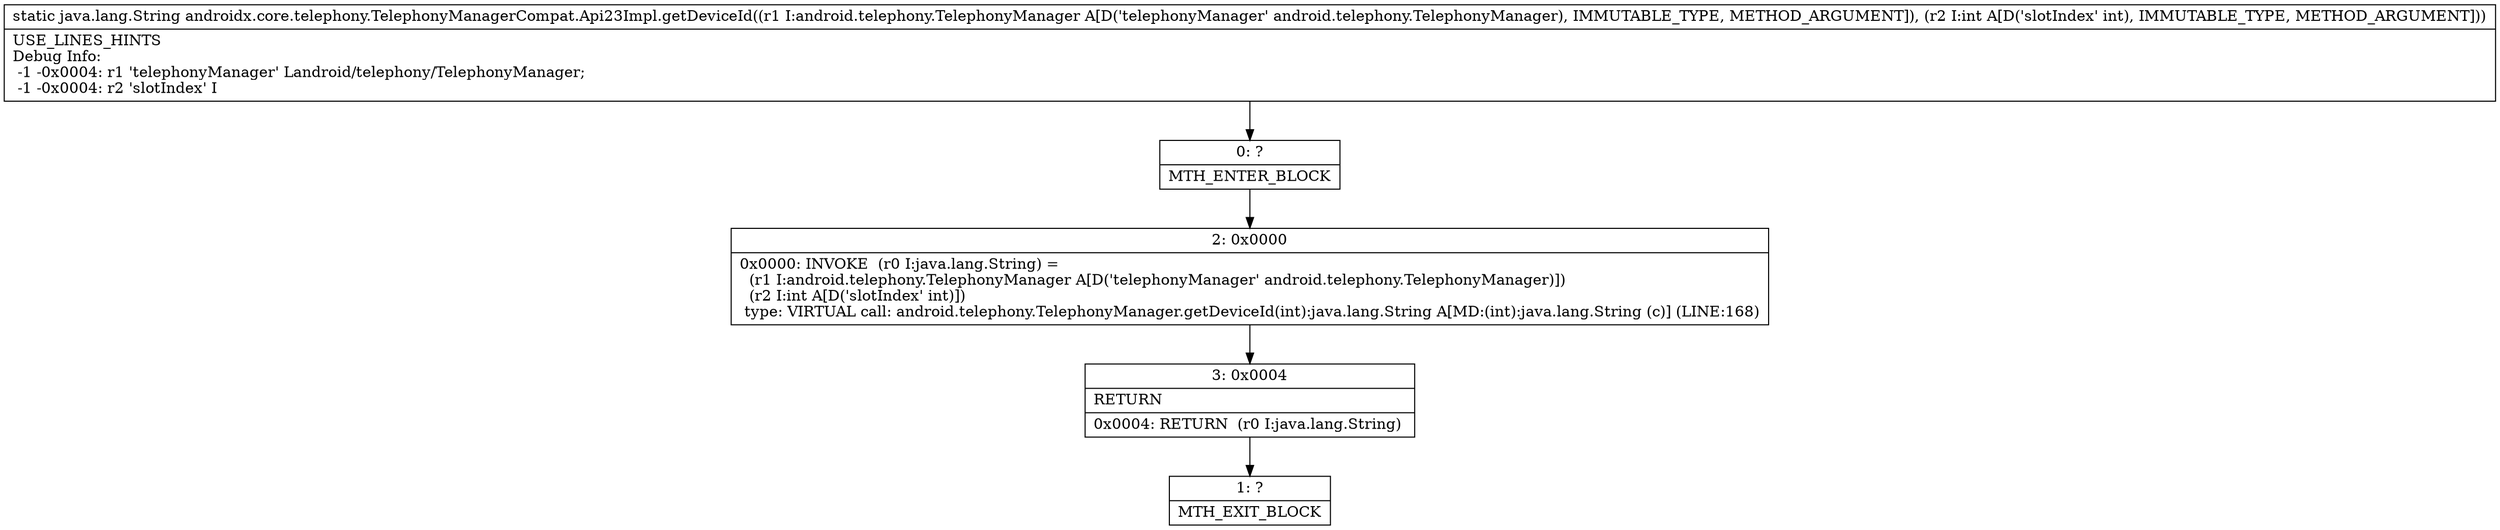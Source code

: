 digraph "CFG forandroidx.core.telephony.TelephonyManagerCompat.Api23Impl.getDeviceId(Landroid\/telephony\/TelephonyManager;I)Ljava\/lang\/String;" {
Node_0 [shape=record,label="{0\:\ ?|MTH_ENTER_BLOCK\l}"];
Node_2 [shape=record,label="{2\:\ 0x0000|0x0000: INVOKE  (r0 I:java.lang.String) = \l  (r1 I:android.telephony.TelephonyManager A[D('telephonyManager' android.telephony.TelephonyManager)])\l  (r2 I:int A[D('slotIndex' int)])\l type: VIRTUAL call: android.telephony.TelephonyManager.getDeviceId(int):java.lang.String A[MD:(int):java.lang.String (c)] (LINE:168)\l}"];
Node_3 [shape=record,label="{3\:\ 0x0004|RETURN\l|0x0004: RETURN  (r0 I:java.lang.String) \l}"];
Node_1 [shape=record,label="{1\:\ ?|MTH_EXIT_BLOCK\l}"];
MethodNode[shape=record,label="{static java.lang.String androidx.core.telephony.TelephonyManagerCompat.Api23Impl.getDeviceId((r1 I:android.telephony.TelephonyManager A[D('telephonyManager' android.telephony.TelephonyManager), IMMUTABLE_TYPE, METHOD_ARGUMENT]), (r2 I:int A[D('slotIndex' int), IMMUTABLE_TYPE, METHOD_ARGUMENT]))  | USE_LINES_HINTS\lDebug Info:\l  \-1 \-0x0004: r1 'telephonyManager' Landroid\/telephony\/TelephonyManager;\l  \-1 \-0x0004: r2 'slotIndex' I\l}"];
MethodNode -> Node_0;Node_0 -> Node_2;
Node_2 -> Node_3;
Node_3 -> Node_1;
}

